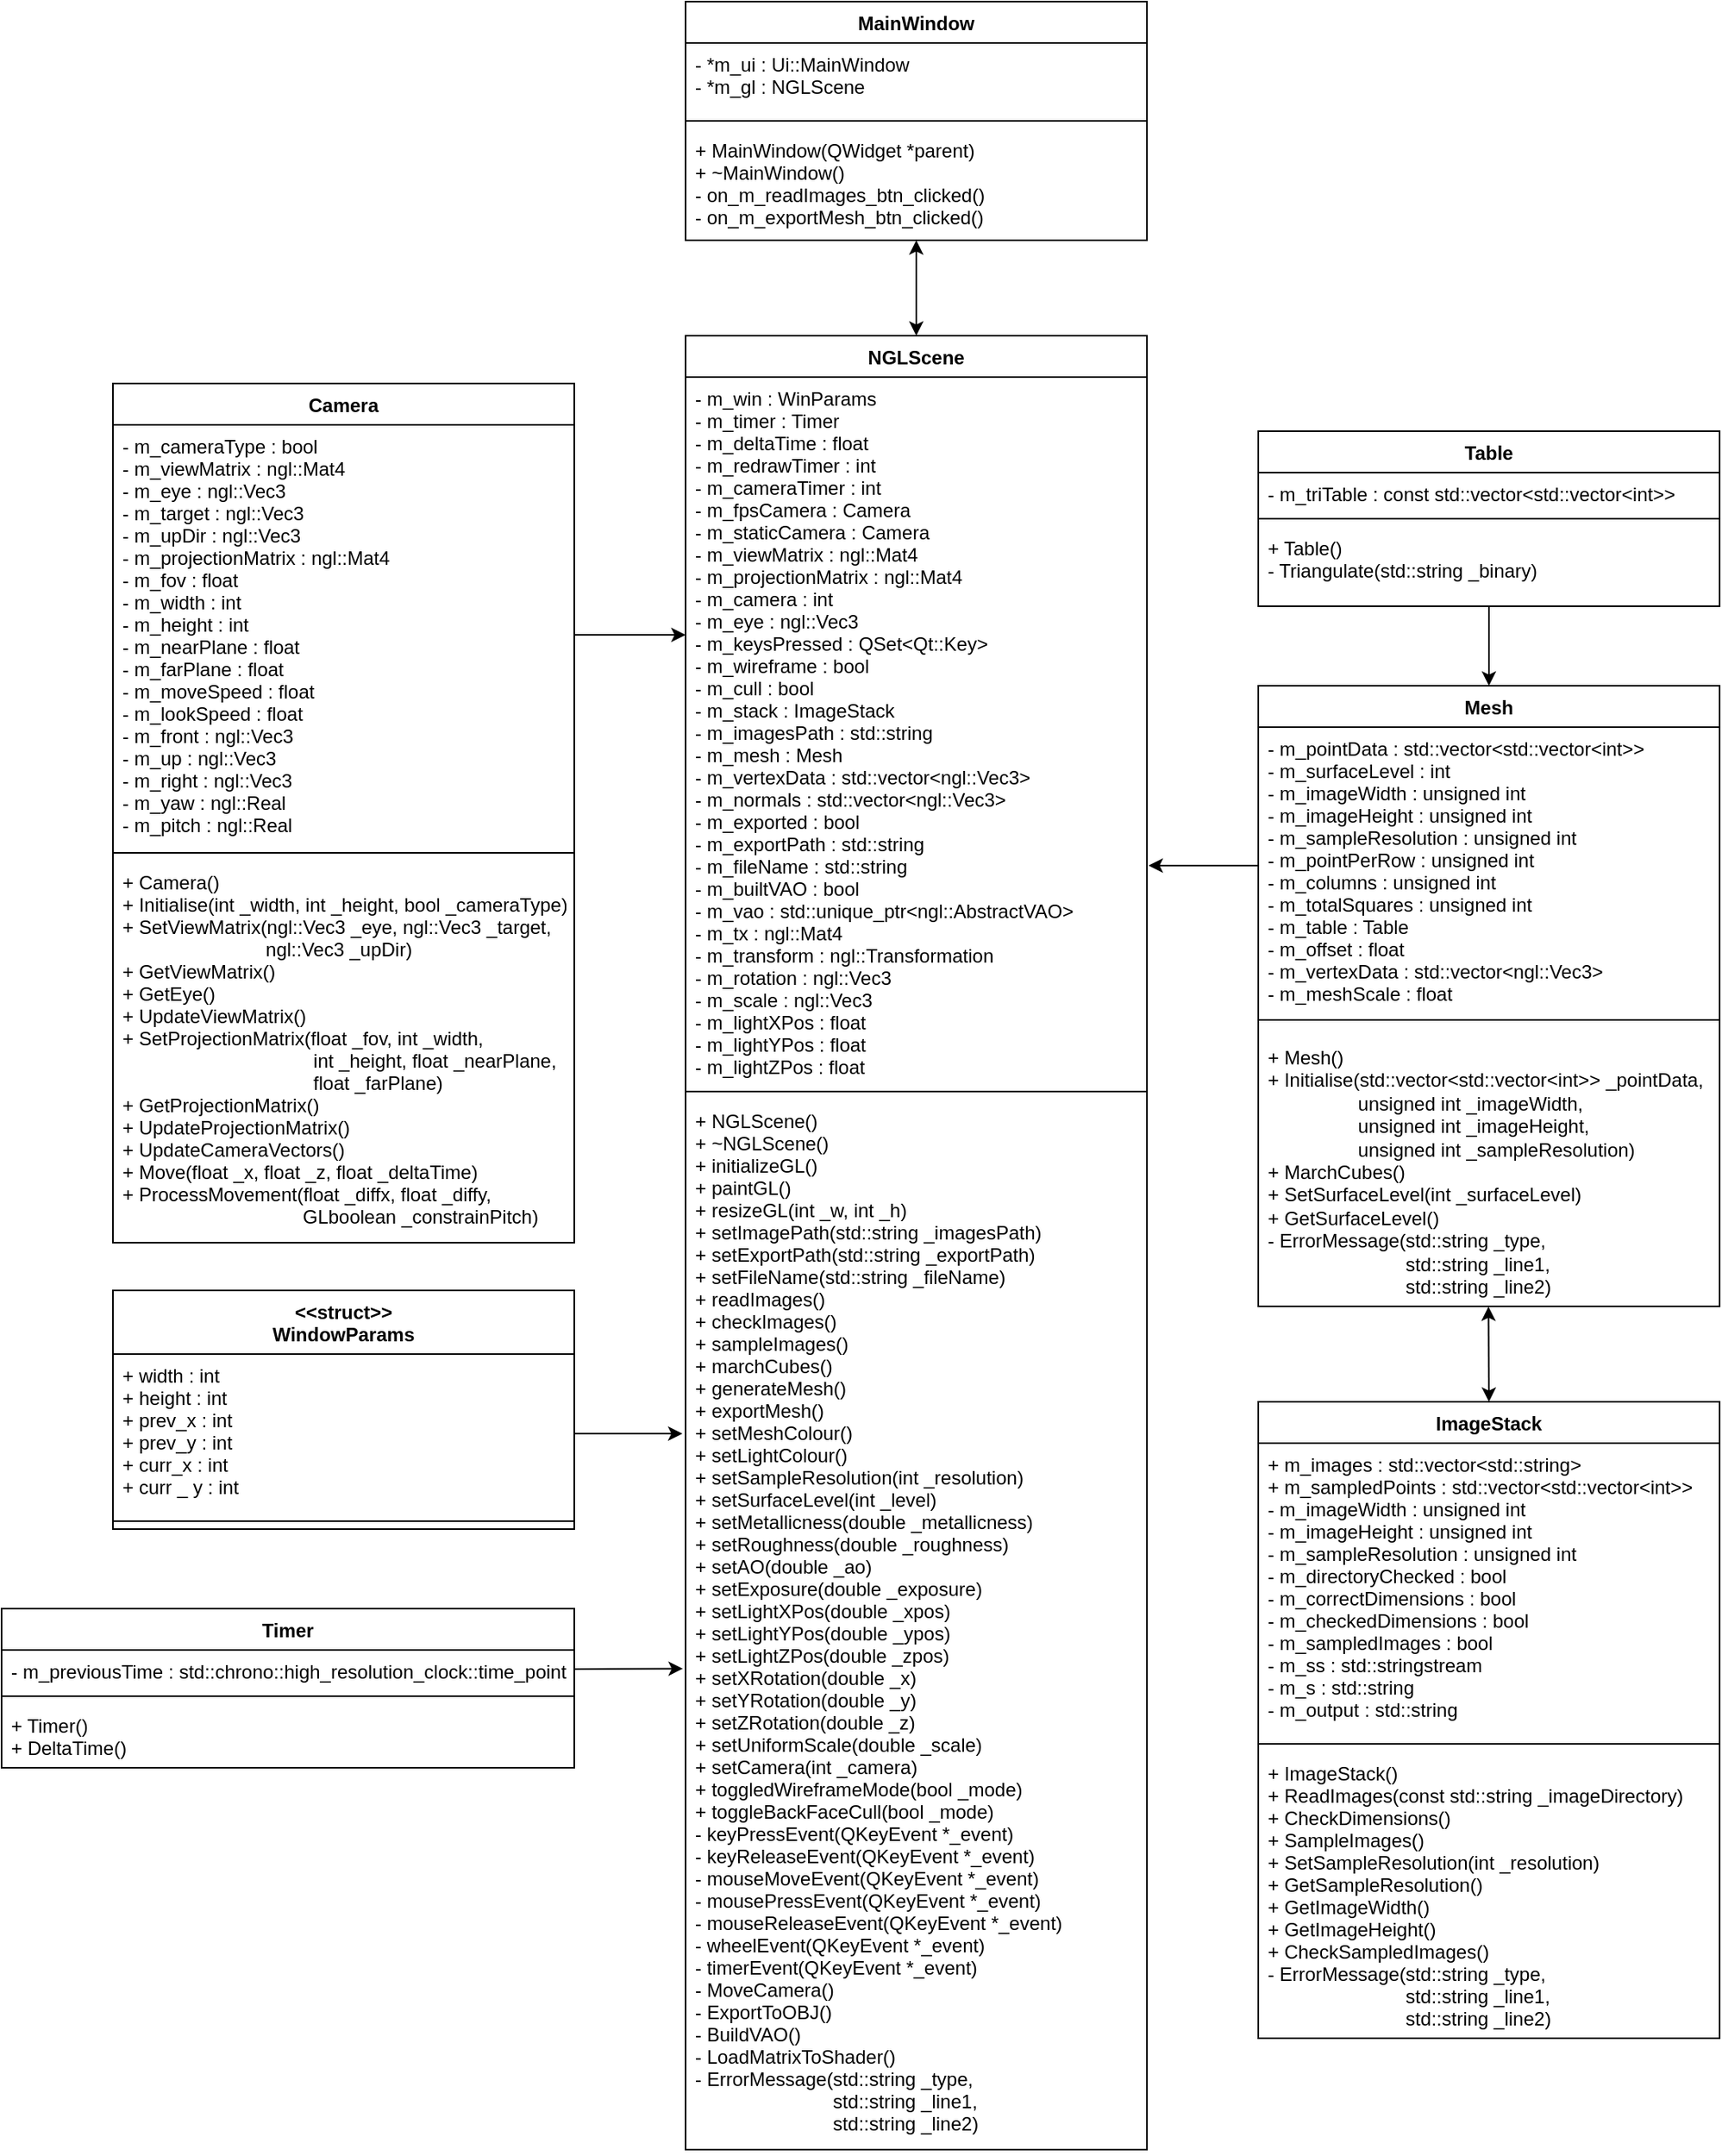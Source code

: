 <mxfile version="14.2.7" type="google"><diagram id="nxvVWFDOwmL02pm3pgH0" name="Page-1"><mxGraphModel dx="3170" dy="1670" grid="1" gridSize="10" guides="1" tooltips="1" connect="1" arrows="1" fold="1" page="0" pageScale="1" pageWidth="850" pageHeight="1100" math="0" shadow="0"><root><mxCell id="0"/><mxCell id="1" parent="0"/><mxCell id="FdeBPwGOY4QS3PUHJb6T-1" value="Mesh" style="swimlane;fontStyle=1;align=center;verticalAlign=top;childLayout=stackLayout;horizontal=1;startSize=26;horizontalStack=0;resizeParent=1;resizeParentMax=0;resizeLast=0;collapsible=1;marginBottom=0;" parent="1" vertex="1"><mxGeometry x="360" y="220" width="290" height="390" as="geometry"><mxRectangle x="200" y="90" width="60" height="26" as="alternateBounds"/></mxGeometry></mxCell><mxCell id="FdeBPwGOY4QS3PUHJb6T-2" value="- m_pointData : std::vector&lt;std::vector&lt;int&gt;&gt;&#10;- m_surfaceLevel : int&#10;- m_imageWidth : unsigned int&#10;- m_imageHeight : unsigned int&#10;- m_sampleResolution : unsigned int&#10;- m_pointPerRow : unsigned int&#10;- m_columns : unsigned int&#10;- m_totalSquares : unsigned int&#10;- m_table : Table&#10;- m_offset : float&#10;- m_vertexData : std::vector&lt;ngl::Vec3&gt;&#10;- m_meshScale : float&#10;" style="text;strokeColor=none;fillColor=none;align=left;verticalAlign=top;spacingLeft=4;spacingRight=4;overflow=hidden;rotatable=0;points=[[0,0.5],[1,0.5]];portConstraint=eastwest;" parent="FdeBPwGOY4QS3PUHJb6T-1" vertex="1"><mxGeometry y="26" width="290" height="174" as="geometry"/></mxCell><mxCell id="FdeBPwGOY4QS3PUHJb6T-3" value="" style="line;strokeWidth=1;fillColor=none;align=left;verticalAlign=middle;spacingTop=-1;spacingLeft=3;spacingRight=3;rotatable=0;labelPosition=right;points=[];portConstraint=eastwest;" parent="FdeBPwGOY4QS3PUHJb6T-1" vertex="1"><mxGeometry y="200" width="290" height="20" as="geometry"/></mxCell><mxCell id="FdeBPwGOY4QS3PUHJb6T-4" value="+ Mesh()&#10;+ Initialise(std::vector&lt;std::vector&lt;int&gt;&gt; _pointData,                   unsigned int _imageWidth,&#10;                 unsigned int _imageHeight,&#10;                 unsigned int _sampleResolution)&#10;+ MarchCubes()&#10;+ SetSurfaceLevel(int _surfaceLevel)&#10;+ GetSurfaceLevel()&#10;- ErrorMessage(std::string _type,&#10;                          std::string _line1,&#10;                          std::string _line2)&#10;" style="text;strokeColor=none;fillColor=none;align=left;verticalAlign=top;spacingLeft=4;spacingRight=4;overflow=hidden;rotatable=0;points=[[0,0.5],[1,0.5]];portConstraint=eastwest;whiteSpace=wrap;" parent="FdeBPwGOY4QS3PUHJb6T-1" vertex="1"><mxGeometry y="220" width="290" height="170" as="geometry"/></mxCell><mxCell id="FdeBPwGOY4QS3PUHJb6T-6" value="ImageStack" style="swimlane;fontStyle=1;align=center;verticalAlign=top;childLayout=stackLayout;horizontal=1;startSize=26;horizontalStack=0;resizeParent=1;resizeParentMax=0;resizeLast=0;collapsible=1;marginBottom=0;" parent="1" vertex="1"><mxGeometry x="360" y="670" width="290" height="400" as="geometry"><mxRectangle x="200" y="90" width="60" height="26" as="alternateBounds"/></mxGeometry></mxCell><mxCell id="FdeBPwGOY4QS3PUHJb6T-7" value="+ m_images : std::vector&lt;std::string&gt;&#10;+ m_sampledPoints : std::vector&lt;std::vector&lt;int&gt;&gt;&#10;- m_imageWidth : unsigned int&#10;- m_imageHeight : unsigned int&#10;- m_sampleResolution : unsigned int&#10;- m_directoryChecked : bool&#10;- m_correctDimensions : bool&#10;- m_checkedDimensions : bool&#10;- m_sampledImages : bool&#10;- m_ss : std::stringstream&#10;- m_s : std::string&#10;- m_output : std::string&#10;" style="text;strokeColor=none;fillColor=none;align=left;verticalAlign=top;spacingLeft=4;spacingRight=4;overflow=hidden;rotatable=0;points=[[0,0.5],[1,0.5]];portConstraint=eastwest;" parent="FdeBPwGOY4QS3PUHJb6T-6" vertex="1"><mxGeometry y="26" width="290" height="184" as="geometry"/></mxCell><mxCell id="FdeBPwGOY4QS3PUHJb6T-8" value="" style="line;strokeWidth=1;fillColor=none;align=left;verticalAlign=middle;spacingTop=-1;spacingLeft=3;spacingRight=3;rotatable=0;labelPosition=right;points=[];portConstraint=eastwest;" parent="FdeBPwGOY4QS3PUHJb6T-6" vertex="1"><mxGeometry y="210" width="290" height="10" as="geometry"/></mxCell><mxCell id="FdeBPwGOY4QS3PUHJb6T-9" value="+ ImageStack()&#10;+ ReadImages(const std::string _imageDirectory)&#10;+ CheckDimensions()&#10;+ SampleImages()&#10;+ SetSampleResolution(int _resolution)&#10;+ GetSampleResolution()&#10;+ GetImageWidth()&#10;+ GetImageHeight()&#10;+ CheckSampledImages()&#10;- ErrorMessage(std::string _type,&#10;                          std::string _line1,&#10;                          std::string _line2)&#10;" style="text;strokeColor=none;fillColor=none;align=left;verticalAlign=top;spacingLeft=4;spacingRight=4;overflow=hidden;rotatable=0;points=[[0,0.5],[1,0.5]];portConstraint=eastwest;" parent="FdeBPwGOY4QS3PUHJb6T-6" vertex="1"><mxGeometry y="220" width="290" height="180" as="geometry"/></mxCell><mxCell id="FdeBPwGOY4QS3PUHJb6T-21" value="Table" style="swimlane;fontStyle=1;align=center;verticalAlign=top;childLayout=stackLayout;horizontal=1;startSize=26;horizontalStack=0;resizeParent=1;resizeParentMax=0;resizeLast=0;collapsible=1;marginBottom=0;" parent="1" vertex="1"><mxGeometry x="360" y="60" width="290" height="110" as="geometry"><mxRectangle x="200" y="90" width="60" height="26" as="alternateBounds"/></mxGeometry></mxCell><mxCell id="FdeBPwGOY4QS3PUHJb6T-22" value="- m_triTable : const std::vector&lt;std::vector&lt;int&gt;&gt;&#10;" style="text;strokeColor=none;fillColor=none;align=left;verticalAlign=top;spacingLeft=4;spacingRight=4;overflow=hidden;rotatable=0;points=[[0,0.5],[1,0.5]];portConstraint=eastwest;" parent="FdeBPwGOY4QS3PUHJb6T-21" vertex="1"><mxGeometry y="26" width="290" height="24" as="geometry"/></mxCell><mxCell id="FdeBPwGOY4QS3PUHJb6T-23" value="" style="line;strokeWidth=1;fillColor=none;align=left;verticalAlign=middle;spacingTop=-1;spacingLeft=3;spacingRight=3;rotatable=0;labelPosition=right;points=[];portConstraint=eastwest;" parent="FdeBPwGOY4QS3PUHJb6T-21" vertex="1"><mxGeometry y="50" width="290" height="10" as="geometry"/></mxCell><mxCell id="FdeBPwGOY4QS3PUHJb6T-24" value="+ Table()&#10;- Triangulate(std::string _binary)" style="text;strokeColor=none;fillColor=none;align=left;verticalAlign=top;spacingLeft=4;spacingRight=4;overflow=hidden;rotatable=0;points=[[0,0.5],[1,0.5]];portConstraint=eastwest;" parent="FdeBPwGOY4QS3PUHJb6T-21" vertex="1"><mxGeometry y="60" width="290" height="50" as="geometry"/></mxCell><mxCell id="v_b5x1OQZBMNxfrZh28X-1" value="Timer" style="swimlane;fontStyle=1;align=center;verticalAlign=top;childLayout=stackLayout;horizontal=1;startSize=26;horizontalStack=0;resizeParent=1;resizeParentMax=0;resizeLast=0;collapsible=1;marginBottom=0;" parent="1" vertex="1"><mxGeometry x="-430" y="800" width="360" height="100" as="geometry"><mxRectangle x="200" y="90" width="60" height="26" as="alternateBounds"/></mxGeometry></mxCell><mxCell id="v_b5x1OQZBMNxfrZh28X-2" value="- m_previousTime : std::chrono::high_resolution_clock::time_point" style="text;strokeColor=none;fillColor=none;align=left;verticalAlign=top;spacingLeft=4;spacingRight=4;overflow=hidden;rotatable=0;points=[[0,0.5],[1,0.5]];portConstraint=eastwest;whiteSpace=wrap;" parent="v_b5x1OQZBMNxfrZh28X-1" vertex="1"><mxGeometry y="26" width="360" height="24" as="geometry"/></mxCell><mxCell id="v_b5x1OQZBMNxfrZh28X-3" value="" style="line;strokeWidth=1;fillColor=none;align=left;verticalAlign=middle;spacingTop=-1;spacingLeft=3;spacingRight=3;rotatable=0;labelPosition=right;points=[];portConstraint=eastwest;" parent="v_b5x1OQZBMNxfrZh28X-1" vertex="1"><mxGeometry y="50" width="360" height="10" as="geometry"/></mxCell><mxCell id="v_b5x1OQZBMNxfrZh28X-4" value="+ Timer()&#10;+ DeltaTime()" style="text;strokeColor=none;fillColor=none;align=left;verticalAlign=top;spacingLeft=4;spacingRight=4;overflow=hidden;rotatable=0;points=[[0,0.5],[1,0.5]];portConstraint=eastwest;" parent="v_b5x1OQZBMNxfrZh28X-1" vertex="1"><mxGeometry y="60" width="360" height="40" as="geometry"/></mxCell><mxCell id="v_b5x1OQZBMNxfrZh28X-5" value="Camera" style="swimlane;fontStyle=1;align=center;verticalAlign=top;childLayout=stackLayout;horizontal=1;startSize=26;horizontalStack=0;resizeParent=1;resizeParentMax=0;resizeLast=0;collapsible=1;marginBottom=0;" parent="1" vertex="1"><mxGeometry x="-360" y="30" width="290" height="540" as="geometry"><mxRectangle x="200" y="90" width="60" height="26" as="alternateBounds"/></mxGeometry></mxCell><mxCell id="v_b5x1OQZBMNxfrZh28X-6" value="- m_cameraType : bool&#10;- m_viewMatrix : ngl::Mat4&#10;- m_eye : ngl::Vec3&#10;- m_target : ngl::Vec3&#10;- m_upDir : ngl::Vec3&#10;- m_projectionMatrix : ngl::Mat4&#10;- m_fov : float&#10;- m_width : int&#10;- m_height : int&#10;- m_nearPlane : float&#10;- m_farPlane : float&#10;- m_moveSpeed : float&#10;- m_lookSpeed : float&#10;- m_front : ngl::Vec3&#10;- m_up : ngl::Vec3&#10;- m_right : ngl::Vec3&#10;- m_yaw : ngl::Real&#10;- m_pitch : ngl::Real&#10;" style="text;strokeColor=none;fillColor=none;align=left;verticalAlign=top;spacingLeft=4;spacingRight=4;overflow=hidden;rotatable=0;points=[[0,0.5],[1,0.5]];portConstraint=eastwest;" parent="v_b5x1OQZBMNxfrZh28X-5" vertex="1"><mxGeometry y="26" width="290" height="264" as="geometry"/></mxCell><mxCell id="v_b5x1OQZBMNxfrZh28X-7" value="" style="line;strokeWidth=1;fillColor=none;align=left;verticalAlign=middle;spacingTop=-1;spacingLeft=3;spacingRight=3;rotatable=0;labelPosition=right;points=[];portConstraint=eastwest;" parent="v_b5x1OQZBMNxfrZh28X-5" vertex="1"><mxGeometry y="290" width="290" height="10" as="geometry"/></mxCell><mxCell id="v_b5x1OQZBMNxfrZh28X-8" value="+ Camera()&#10;+ Initialise(int _width, int _height, bool _cameraType)&#10;+ SetViewMatrix(ngl::Vec3 _eye, ngl::Vec3 _target,&#10;                           ngl::Vec3 _upDir)&#10;+ GetViewMatrix()&#10;+ GetEye()&#10;+ UpdateViewMatrix()&#10;+ SetProjectionMatrix(float _fov, int _width,&#10;                                    int _height, float _nearPlane,&#10;                                    float _farPlane)&#10;+ GetProjectionMatrix()&#10;+ UpdateProjectionMatrix()&#10;+ UpdateCameraVectors()&#10;+ Move(float _x, float _z, float _deltaTime)&#10;+ ProcessMovement(float _diffx, float _diffy,&#10;                                  GLboolean _constrainPitch)" style="text;strokeColor=none;fillColor=none;align=left;verticalAlign=top;spacingLeft=4;spacingRight=4;overflow=hidden;rotatable=0;points=[[0,0.5],[1,0.5]];portConstraint=eastwest;" parent="v_b5x1OQZBMNxfrZh28X-5" vertex="1"><mxGeometry y="300" width="290" height="240" as="geometry"/></mxCell><mxCell id="v_b5x1OQZBMNxfrZh28X-9" value="NGLScene" style="swimlane;fontStyle=1;align=center;verticalAlign=top;childLayout=stackLayout;horizontal=1;startSize=26;horizontalStack=0;resizeParent=1;resizeParentMax=0;resizeLast=0;collapsible=1;marginBottom=0;" parent="1" vertex="1"><mxGeometry width="290" height="1140" as="geometry"><mxRectangle x="200" y="90" width="60" height="26" as="alternateBounds"/></mxGeometry></mxCell><mxCell id="v_b5x1OQZBMNxfrZh28X-10" value="- m_win : WinParams&#10;- m_timer : Timer&#10;- m_deltaTime : float&#10;- m_redrawTimer : int&#10;- m_cameraTimer : int&#10;- m_fpsCamera : Camera&#10;- m_staticCamera : Camera&#10;- m_viewMatrix : ngl::Mat4&#10;- m_projectionMatrix : ngl::Mat4&#10;- m_camera : int&#10;- m_eye : ngl::Vec3&#10;- m_keysPressed : QSet&lt;Qt::Key&gt;&#10;- m_wireframe : bool&#10;- m_cull : bool&#10;- m_stack : ImageStack&#10;- m_imagesPath : std::string&#10;- m_mesh : Mesh&#10;- m_vertexData : std::vector&lt;ngl::Vec3&gt;&#10;- m_normals : std::vector&lt;ngl::Vec3&gt;&#10;- m_exported : bool&#10;- m_exportPath : std::string&#10;- m_fileName : std::string&#10;- m_builtVAO : bool&#10;- m_vao : std::unique_ptr&lt;ngl::AbstractVAO&gt;&#10;- m_tx : ngl::Mat4&#10;- m_transform : ngl::Transformation&#10;- m_rotation : ngl::Vec3&#10;- m_scale : ngl::Vec3&#10;- m_lightXPos : float&#10;- m_lightYPos : float&#10;- m_lightZPos : float&#10;&#10;" style="text;strokeColor=none;fillColor=none;align=left;verticalAlign=top;spacingLeft=4;spacingRight=4;overflow=hidden;rotatable=0;points=[[0,0.5],[1,0.5]];portConstraint=eastwest;" parent="v_b5x1OQZBMNxfrZh28X-9" vertex="1"><mxGeometry y="26" width="290" height="444" as="geometry"/></mxCell><mxCell id="v_b5x1OQZBMNxfrZh28X-11" value="" style="line;strokeWidth=1;fillColor=none;align=left;verticalAlign=middle;spacingTop=-1;spacingLeft=3;spacingRight=3;rotatable=0;labelPosition=right;points=[];portConstraint=eastwest;" parent="v_b5x1OQZBMNxfrZh28X-9" vertex="1"><mxGeometry y="470" width="290" height="10" as="geometry"/></mxCell><mxCell id="v_b5x1OQZBMNxfrZh28X-12" value="+ NGLScene()&#10;+ ~NGLScene()&#10;+ initializeGL()&#10;+ paintGL()&#10;+ resizeGL(int _w, int _h)&#10;+ setImagePath(std::string _imagesPath)&#10;+ setExportPath(std::string _exportPath)&#10;+ setFileName(std::string _fileName)&#10;+ readImages()&#10;+ checkImages()&#10;+ sampleImages()&#10;+ marchCubes()&#10;+ generateMesh()&#10;+ exportMesh()&#10;+ setMeshColour()&#10;+ setLightColour()&#10;+ setSampleResolution(int _resolution)&#10;+ setSurfaceLevel(int _level)&#10;+ setMetallicness(double _metallicness)&#10;+ setRoughness(double _roughness)&#10;+ setAO(double _ao)&#10;+ setExposure(double _exposure)&#10;+ setLightXPos(double _xpos)&#10;+ setLightYPos(double _ypos)&#10;+ setLightZPos(double _zpos)&#10;+ setXRotation(double _x)&#10;+ setYRotation(double _y)&#10;+ setZRotation(double _z)&#10;+ setUniformScale(double _scale)&#10;+ setCamera(int _camera)&#10;+ toggledWireframeMode(bool _mode)&#10;+ toggleBackFaceCull(bool _mode)&#10;- keyPressEvent(QKeyEvent *_event)&#10;- keyReleaseEvent(QKeyEvent *_event)&#10;- mouseMoveEvent(QKeyEvent *_event)&#10;- mousePressEvent(QKeyEvent *_event)&#10;- mouseReleaseEvent(QKeyEvent *_event)&#10;- wheelEvent(QKeyEvent *_event)&#10;- timerEvent(QKeyEvent *_event)&#10;- MoveCamera()&#10;- ExportToOBJ()&#10;- BuildVAO()&#10;- LoadMatrixToShader()&#10;- ErrorMessage(std::string _type,&#10;                          std::string _line1,&#10;                          std::string _line2)" style="text;strokeColor=none;fillColor=none;align=left;verticalAlign=top;spacingLeft=4;spacingRight=4;overflow=hidden;rotatable=0;points=[[0,0.5],[1,0.5]];portConstraint=eastwest;" parent="v_b5x1OQZBMNxfrZh28X-9" vertex="1"><mxGeometry y="480" width="290" height="660" as="geometry"/></mxCell><mxCell id="v_b5x1OQZBMNxfrZh28X-19" value="" style="endArrow=classic;html=1;exitX=1;exitY=0.5;exitDx=0;exitDy=0;entryX=0;entryY=0.365;entryDx=0;entryDy=0;entryPerimeter=0;" parent="1" source="v_b5x1OQZBMNxfrZh28X-6" target="v_b5x1OQZBMNxfrZh28X-10" edge="1"><mxGeometry width="50" height="50" relative="1" as="geometry"><mxPoint y="-140" as="sourcePoint"/><mxPoint x="50" y="-190" as="targetPoint"/></mxGeometry></mxCell><mxCell id="v_b5x1OQZBMNxfrZh28X-20" value="" style="endArrow=classic;html=1;exitX=1;exitY=0.5;exitDx=0;exitDy=0;entryX=-0.006;entryY=0.542;entryDx=0;entryDy=0;entryPerimeter=0;" parent="1" source="v_b5x1OQZBMNxfrZh28X-2" target="v_b5x1OQZBMNxfrZh28X-12" edge="1"><mxGeometry width="50" height="50" relative="1" as="geometry"><mxPoint x="30" y="120" as="sourcePoint"/><mxPoint x="292" y="367" as="targetPoint"/></mxGeometry></mxCell><mxCell id="v_b5x1OQZBMNxfrZh28X-21" value="" style="endArrow=classic;html=1;entryX=0.5;entryY=0;entryDx=0;entryDy=0;" parent="1" source="FdeBPwGOY4QS3PUHJb6T-24" target="FdeBPwGOY4QS3PUHJb6T-1" edge="1"><mxGeometry width="50" height="50" relative="1" as="geometry"><mxPoint x="420" y="190" as="sourcePoint"/><mxPoint x="290" y="110" as="targetPoint"/></mxGeometry></mxCell><mxCell id="v_b5x1OQZBMNxfrZh28X-24" value="" style="endArrow=classic;startArrow=classic;html=1;exitX=0.499;exitY=1.001;exitDx=0;exitDy=0;exitPerimeter=0;entryX=0.5;entryY=0;entryDx=0;entryDy=0;" parent="1" source="FdeBPwGOY4QS3PUHJb6T-4" target="FdeBPwGOY4QS3PUHJb6T-6" edge="1"><mxGeometry width="50" height="50" relative="1" as="geometry"><mxPoint x="190" y="480" as="sourcePoint"/><mxPoint x="145" y="980" as="targetPoint"/></mxGeometry></mxCell><mxCell id="v_b5x1OQZBMNxfrZh28X-26" value="" style="endArrow=classic;html=1;exitX=0;exitY=0.5;exitDx=0;exitDy=0;" parent="1" source="FdeBPwGOY4QS3PUHJb6T-2" edge="1"><mxGeometry width="50" height="50" relative="1" as="geometry"><mxPoint x="330" y="663" as="sourcePoint"/><mxPoint x="291" y="333" as="targetPoint"/></mxGeometry></mxCell><mxCell id="CYKlUzlO_IT5Zu7YeuB2-1" value="&lt;&lt;struct&gt;&gt;&#10;WindowParams" style="swimlane;fontStyle=1;align=center;verticalAlign=top;childLayout=stackLayout;horizontal=1;startSize=40;horizontalStack=0;resizeParent=1;resizeParentMax=0;resizeLast=0;collapsible=1;marginBottom=0;" parent="1" vertex="1"><mxGeometry x="-360" y="600" width="290" height="150" as="geometry"><mxRectangle x="200" y="90" width="60" height="26" as="alternateBounds"/></mxGeometry></mxCell><mxCell id="CYKlUzlO_IT5Zu7YeuB2-2" value="+ width : int&#10;+ height : int&#10;+ prev_x : int&#10;+ prev_y : int&#10;+ curr_x : int&#10;+ curr _ y : int" style="text;strokeColor=none;fillColor=none;align=left;verticalAlign=top;spacingLeft=4;spacingRight=4;overflow=hidden;rotatable=0;points=[[0,0.5],[1,0.5]];portConstraint=eastwest;" parent="CYKlUzlO_IT5Zu7YeuB2-1" vertex="1"><mxGeometry y="40" width="290" height="100" as="geometry"/></mxCell><mxCell id="CYKlUzlO_IT5Zu7YeuB2-3" value="" style="line;strokeWidth=1;fillColor=none;align=left;verticalAlign=middle;spacingTop=-1;spacingLeft=3;spacingRight=3;rotatable=0;labelPosition=right;points=[];portConstraint=eastwest;" parent="CYKlUzlO_IT5Zu7YeuB2-1" vertex="1"><mxGeometry y="140" width="290" height="10" as="geometry"/></mxCell><mxCell id="CYKlUzlO_IT5Zu7YeuB2-5" value="" style="endArrow=classic;html=1;exitX=1;exitY=0.5;exitDx=0;exitDy=0;" parent="1" source="CYKlUzlO_IT5Zu7YeuB2-2" edge="1"><mxGeometry width="50" height="50" relative="1" as="geometry"><mxPoint x="350" y="370" as="sourcePoint"/><mxPoint x="-2" y="690" as="targetPoint"/></mxGeometry></mxCell><mxCell id="u03srnUnbygPistjZ5IK-3" value="MainWindow" style="swimlane;fontStyle=1;align=center;verticalAlign=top;childLayout=stackLayout;horizontal=1;startSize=26;horizontalStack=0;resizeParent=1;resizeParentMax=0;resizeLast=0;collapsible=1;marginBottom=0;" parent="1" vertex="1"><mxGeometry y="-210" width="290" height="150" as="geometry"><mxRectangle x="200" y="90" width="60" height="26" as="alternateBounds"/></mxGeometry></mxCell><mxCell id="u03srnUnbygPistjZ5IK-4" value="- *m_ui : Ui::MainWindow&#10;- *m_gl : NGLScene" style="text;strokeColor=none;fillColor=none;align=left;verticalAlign=top;spacingLeft=4;spacingRight=4;overflow=hidden;rotatable=0;points=[[0,0.5],[1,0.5]];portConstraint=eastwest;" parent="u03srnUnbygPistjZ5IK-3" vertex="1"><mxGeometry y="26" width="290" height="44" as="geometry"/></mxCell><mxCell id="u03srnUnbygPistjZ5IK-5" value="" style="line;strokeWidth=1;fillColor=none;align=left;verticalAlign=middle;spacingTop=-1;spacingLeft=3;spacingRight=3;rotatable=0;labelPosition=right;points=[];portConstraint=eastwest;" parent="u03srnUnbygPistjZ5IK-3" vertex="1"><mxGeometry y="70" width="290" height="10" as="geometry"/></mxCell><mxCell id="u03srnUnbygPistjZ5IK-6" value="+ MainWindow(QWidget *parent)&#10;+ ~MainWindow()&#10;- on_m_readImages_btn_clicked()&#10;- on_m_exportMesh_btn_clicked()" style="text;strokeColor=none;fillColor=none;align=left;verticalAlign=top;spacingLeft=4;spacingRight=4;overflow=hidden;rotatable=0;points=[[0,0.5],[1,0.5]];portConstraint=eastwest;" parent="u03srnUnbygPistjZ5IK-3" vertex="1"><mxGeometry y="80" width="290" height="70" as="geometry"/></mxCell><mxCell id="u03srnUnbygPistjZ5IK-7" value="" style="endArrow=classic;startArrow=classic;html=1;exitX=0.5;exitY=0;exitDx=0;exitDy=0;" parent="1" source="v_b5x1OQZBMNxfrZh28X-9" target="u03srnUnbygPistjZ5IK-6" edge="1"><mxGeometry width="50" height="50" relative="1" as="geometry"><mxPoint x="140" as="sourcePoint"/><mxPoint x="190" y="-50" as="targetPoint"/></mxGeometry></mxCell></root></mxGraphModel></diagram></mxfile>